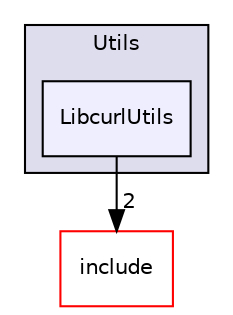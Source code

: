digraph "/workplace/avs-device-sdk/AVSCommon/Utils/test/AVSCommon/Utils/LibcurlUtils" {
  compound=true
  node [ fontsize="10", fontname="Helvetica"];
  edge [ labelfontsize="10", labelfontname="Helvetica"];
  subgraph clusterdir_834bf911d49030c30073fd5ed0d05185 {
    graph [ bgcolor="#ddddee", pencolor="black", label="Utils" fontname="Helvetica", fontsize="10", URL="dir_834bf911d49030c30073fd5ed0d05185.html"]
  dir_7a26dfea4e107f2246a1b41f7b43a22d [shape=box, label="LibcurlUtils", style="filled", fillcolor="#eeeeff", pencolor="black", URL="dir_7a26dfea4e107f2246a1b41f7b43a22d.html"];
  }
  dir_957fc395b73dfe8b64ee3f74464f588a [shape=box label="include" fillcolor="white" style="filled" color="red" URL="dir_957fc395b73dfe8b64ee3f74464f588a.html"];
  dir_7a26dfea4e107f2246a1b41f7b43a22d->dir_957fc395b73dfe8b64ee3f74464f588a [headlabel="2", labeldistance=1.5 headhref="dir_000265_000211.html"];
}
